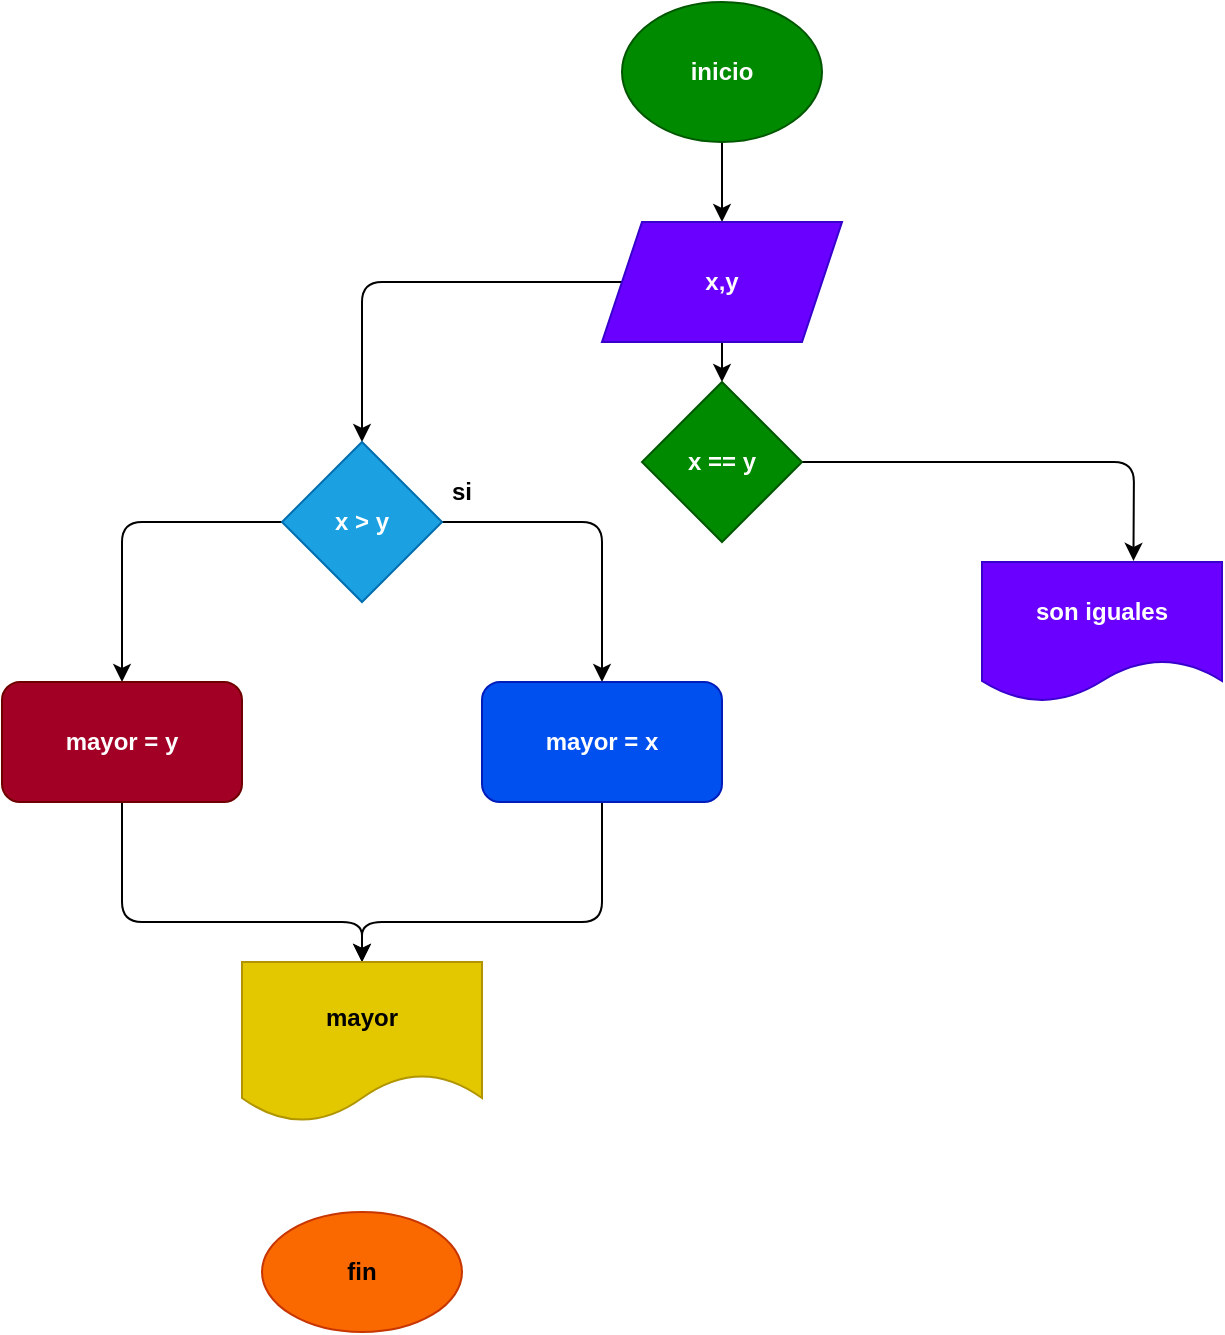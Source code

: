 <mxfile>
    <diagram id="xpcovoz2tRBvfmekXyhy" name="Página-1">
        <mxGraphModel dx="1847" dy="1916" grid="1" gridSize="10" guides="1" tooltips="1" connect="1" arrows="1" fold="1" page="1" pageScale="1" pageWidth="827" pageHeight="1169" math="0" shadow="0">
            <root>
                <mxCell id="0"/>
                <mxCell id="1" parent="0"/>
                <mxCell id="4" value="" style="edgeStyle=none;html=1;" parent="1" source="2" target="3" edge="1">
                    <mxGeometry relative="1" as="geometry"/>
                </mxCell>
                <mxCell id="2" value="&lt;b&gt;inicio&lt;/b&gt;" style="ellipse;whiteSpace=wrap;html=1;fillColor=#008a00;fontColor=#ffffff;strokeColor=#005700;" parent="1" vertex="1">
                    <mxGeometry x="190" y="-10" width="100" height="70" as="geometry"/>
                </mxCell>
                <mxCell id="6" value="" style="edgeStyle=none;html=1;" parent="1" source="3" target="5" edge="1">
                    <mxGeometry relative="1" as="geometry">
                        <Array as="points">
                            <mxPoint x="60" y="130"/>
                        </Array>
                    </mxGeometry>
                </mxCell>
                <mxCell id="22" value="" style="edgeStyle=none;html=1;" edge="1" parent="1" source="3" target="21">
                    <mxGeometry relative="1" as="geometry"/>
                </mxCell>
                <mxCell id="3" value="&lt;b&gt;x,y&lt;/b&gt;" style="shape=parallelogram;perimeter=parallelogramPerimeter;whiteSpace=wrap;html=1;fixedSize=1;fillColor=#6a00ff;fontColor=#ffffff;strokeColor=#3700CC;" parent="1" vertex="1">
                    <mxGeometry x="180" y="100" width="120" height="60" as="geometry"/>
                </mxCell>
                <mxCell id="10" style="edgeStyle=none;html=1;entryX=0.5;entryY=0;entryDx=0;entryDy=0;" parent="1" source="5" edge="1">
                    <mxGeometry relative="1" as="geometry">
                        <mxPoint x="-60" y="330" as="targetPoint"/>
                        <Array as="points">
                            <mxPoint x="-60" y="250"/>
                        </Array>
                    </mxGeometry>
                </mxCell>
                <mxCell id="11" style="edgeStyle=none;html=1;entryX=0.5;entryY=0;entryDx=0;entryDy=0;" parent="1" source="5" edge="1">
                    <mxGeometry relative="1" as="geometry">
                        <mxPoint x="180" y="330" as="targetPoint"/>
                        <Array as="points">
                            <mxPoint x="180" y="250"/>
                        </Array>
                    </mxGeometry>
                </mxCell>
                <mxCell id="5" value="&lt;b&gt;x &amp;gt; y&lt;/b&gt;" style="rhombus;whiteSpace=wrap;html=1;fillColor=#1ba1e2;fontColor=#ffffff;strokeColor=#006EAF;" parent="1" vertex="1">
                    <mxGeometry x="20" y="210" width="80" height="80" as="geometry"/>
                </mxCell>
                <mxCell id="15" style="edgeStyle=none;html=1;entryX=0.5;entryY=0;entryDx=0;entryDy=0;" parent="1" source="12" target="18" edge="1">
                    <mxGeometry relative="1" as="geometry">
                        <mxPoint y="490" as="targetPoint"/>
                        <Array as="points">
                            <mxPoint x="-60" y="450"/>
                            <mxPoint x="60" y="450"/>
                        </Array>
                    </mxGeometry>
                </mxCell>
                <mxCell id="12" value="&lt;b&gt;mayor = y&lt;/b&gt;" style="rounded=1;whiteSpace=wrap;html=1;fillColor=#a20025;fontColor=#ffffff;strokeColor=#6F0000;" parent="1" vertex="1">
                    <mxGeometry x="-120" y="330" width="120" height="60" as="geometry"/>
                </mxCell>
                <mxCell id="16" style="edgeStyle=none;html=1;entryX=0.5;entryY=0;entryDx=0;entryDy=0;" parent="1" source="13" target="18" edge="1">
                    <mxGeometry relative="1" as="geometry">
                        <mxPoint x="60" y="460" as="targetPoint"/>
                        <Array as="points">
                            <mxPoint x="180" y="450"/>
                            <mxPoint x="60" y="450"/>
                        </Array>
                    </mxGeometry>
                </mxCell>
                <mxCell id="13" value="&lt;b&gt;mayor = x&lt;/b&gt;" style="rounded=1;whiteSpace=wrap;html=1;fillColor=#0050ef;fontColor=#ffffff;strokeColor=#001DBC;" parent="1" vertex="1">
                    <mxGeometry x="120" y="330" width="120" height="60" as="geometry"/>
                </mxCell>
                <mxCell id="17" value="&lt;b&gt;si&lt;/b&gt;" style="text;html=1;strokeColor=none;fillColor=none;align=center;verticalAlign=middle;whiteSpace=wrap;rounded=0;" parent="1" vertex="1">
                    <mxGeometry x="80" y="220" width="60" height="30" as="geometry"/>
                </mxCell>
                <mxCell id="18" value="&lt;b&gt;mayor&lt;/b&gt;" style="shape=document;whiteSpace=wrap;html=1;boundedLbl=1;fillColor=#e3c800;fontColor=#000000;strokeColor=#B09500;" parent="1" vertex="1">
                    <mxGeometry y="470" width="120" height="80" as="geometry"/>
                </mxCell>
                <mxCell id="19" value="&lt;b&gt;fin&lt;/b&gt;" style="ellipse;whiteSpace=wrap;html=1;fillColor=#fa6800;fontColor=#000000;strokeColor=#C73500;" parent="1" vertex="1">
                    <mxGeometry x="10" y="595" width="100" height="60" as="geometry"/>
                </mxCell>
                <mxCell id="28" style="edgeStyle=none;html=1;entryX=0.631;entryY=-0.008;entryDx=0;entryDy=0;entryPerimeter=0;" edge="1" parent="1" source="21" target="27">
                    <mxGeometry relative="1" as="geometry">
                        <Array as="points">
                            <mxPoint x="446" y="220"/>
                        </Array>
                    </mxGeometry>
                </mxCell>
                <mxCell id="21" value="&lt;b&gt;x == y&lt;/b&gt;" style="rhombus;whiteSpace=wrap;html=1;fillColor=#008a00;fontColor=#ffffff;strokeColor=#005700;" vertex="1" parent="1">
                    <mxGeometry x="200" y="180" width="80" height="80" as="geometry"/>
                </mxCell>
                <mxCell id="27" value="&lt;b&gt;son iguales&lt;/b&gt;" style="shape=document;whiteSpace=wrap;html=1;boundedLbl=1;fillColor=#6a00ff;fontColor=#ffffff;strokeColor=#3700CC;" vertex="1" parent="1">
                    <mxGeometry x="370" y="270" width="120" height="70" as="geometry"/>
                </mxCell>
            </root>
        </mxGraphModel>
    </diagram>
</mxfile>